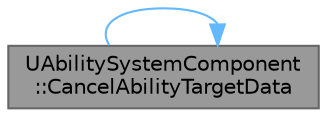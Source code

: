digraph "UAbilitySystemComponent::CancelAbilityTargetData"
{
 // INTERACTIVE_SVG=YES
 // LATEX_PDF_SIZE
  bgcolor="transparent";
  edge [fontname=Helvetica,fontsize=10,labelfontname=Helvetica,labelfontsize=10];
  node [fontname=Helvetica,fontsize=10,shape=box,height=0.2,width=0.4];
  rankdir="LR";
  Node1 [id="Node000001",label="UAbilitySystemComponent\l::CancelAbilityTargetData",height=0.2,width=0.4,color="gray40", fillcolor="grey60", style="filled", fontcolor="black",tooltip="Cancels the ability target data and calls callbacks."];
  Node1 -> Node1 [id="edge1_Node000001_Node000001",color="steelblue1",style="solid",tooltip=" "];
}
